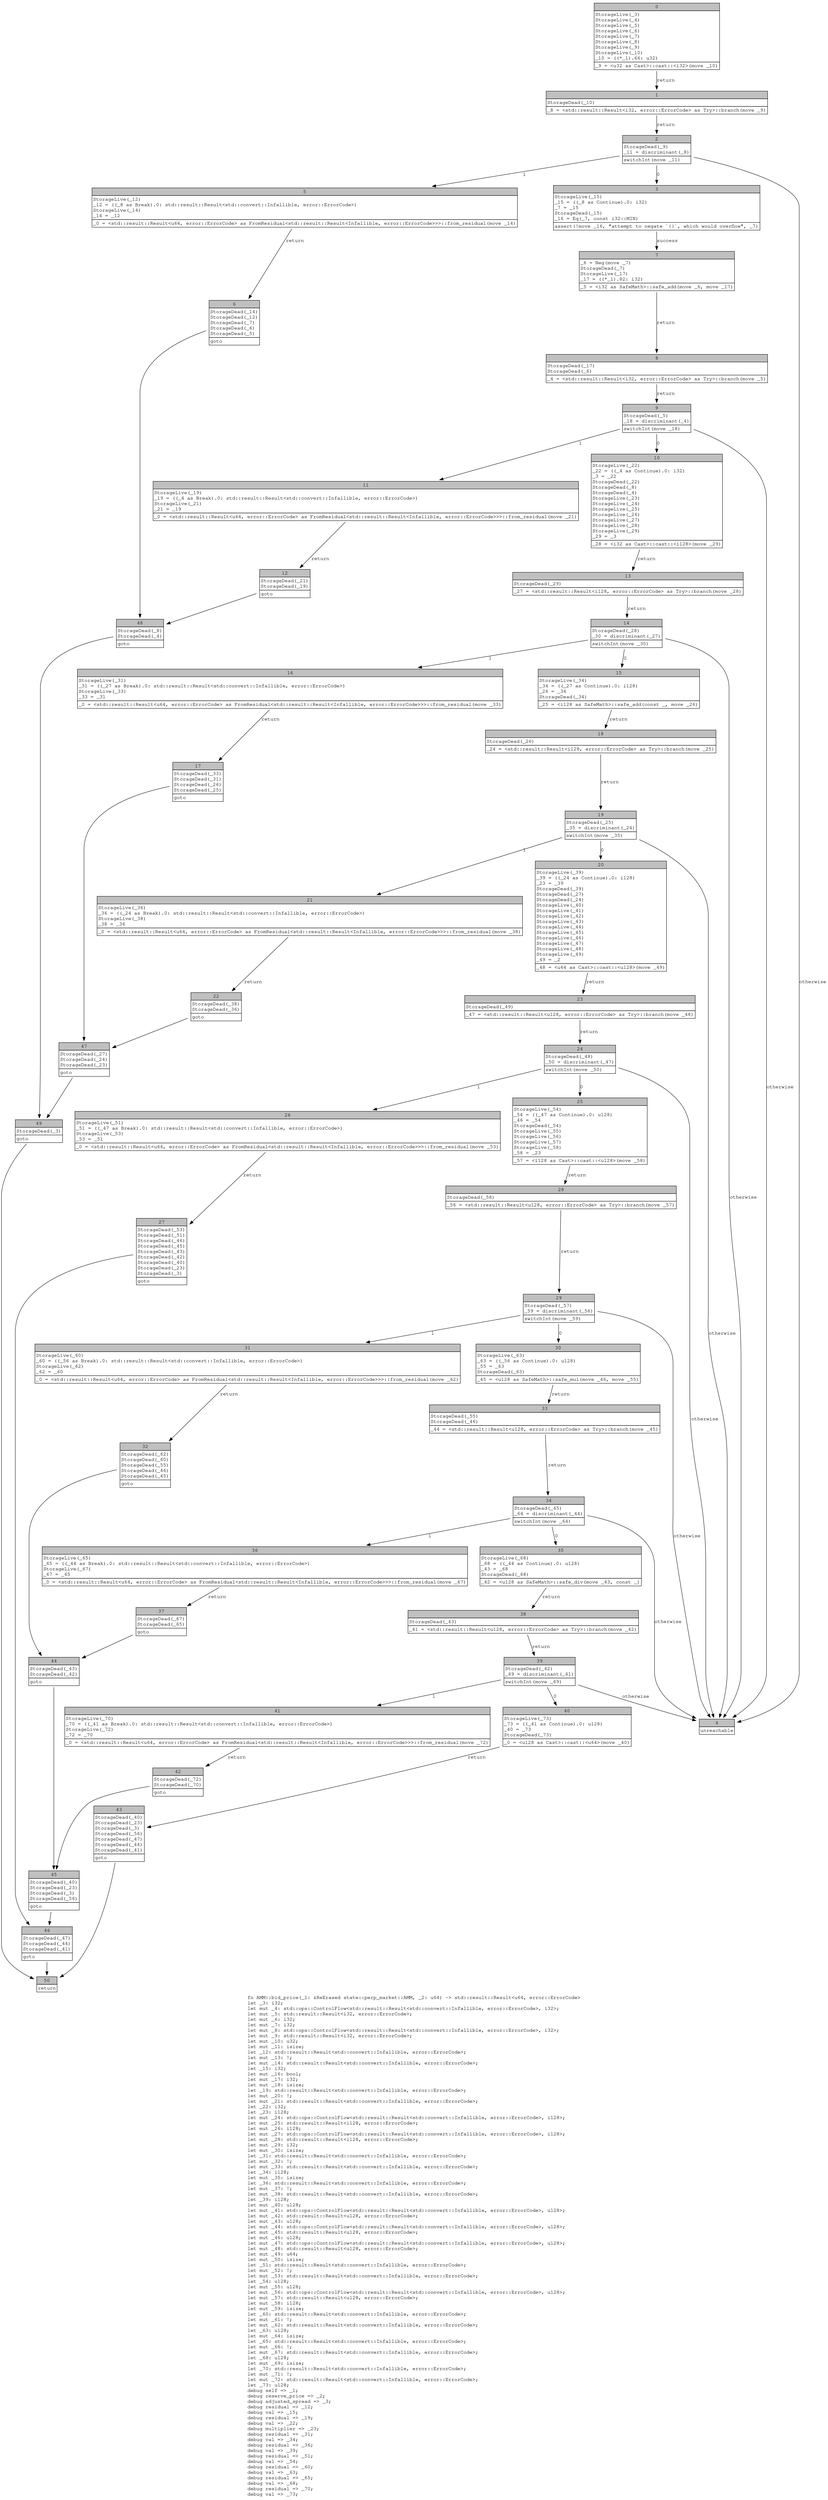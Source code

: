 digraph Mir_0_3834 {
    graph [fontname="Courier, monospace"];
    node [fontname="Courier, monospace"];
    edge [fontname="Courier, monospace"];
    label=<fn AMM::bid_price(_1: &amp;ReErased state::perp_market::AMM, _2: u64) -&gt; std::result::Result&lt;u64, error::ErrorCode&gt;<br align="left"/>let _3: i32;<br align="left"/>let mut _4: std::ops::ControlFlow&lt;std::result::Result&lt;std::convert::Infallible, error::ErrorCode&gt;, i32&gt;;<br align="left"/>let mut _5: std::result::Result&lt;i32, error::ErrorCode&gt;;<br align="left"/>let mut _6: i32;<br align="left"/>let mut _7: i32;<br align="left"/>let mut _8: std::ops::ControlFlow&lt;std::result::Result&lt;std::convert::Infallible, error::ErrorCode&gt;, i32&gt;;<br align="left"/>let mut _9: std::result::Result&lt;i32, error::ErrorCode&gt;;<br align="left"/>let mut _10: u32;<br align="left"/>let mut _11: isize;<br align="left"/>let _12: std::result::Result&lt;std::convert::Infallible, error::ErrorCode&gt;;<br align="left"/>let mut _13: !;<br align="left"/>let mut _14: std::result::Result&lt;std::convert::Infallible, error::ErrorCode&gt;;<br align="left"/>let _15: i32;<br align="left"/>let mut _16: bool;<br align="left"/>let mut _17: i32;<br align="left"/>let mut _18: isize;<br align="left"/>let _19: std::result::Result&lt;std::convert::Infallible, error::ErrorCode&gt;;<br align="left"/>let mut _20: !;<br align="left"/>let mut _21: std::result::Result&lt;std::convert::Infallible, error::ErrorCode&gt;;<br align="left"/>let _22: i32;<br align="left"/>let _23: i128;<br align="left"/>let mut _24: std::ops::ControlFlow&lt;std::result::Result&lt;std::convert::Infallible, error::ErrorCode&gt;, i128&gt;;<br align="left"/>let mut _25: std::result::Result&lt;i128, error::ErrorCode&gt;;<br align="left"/>let mut _26: i128;<br align="left"/>let mut _27: std::ops::ControlFlow&lt;std::result::Result&lt;std::convert::Infallible, error::ErrorCode&gt;, i128&gt;;<br align="left"/>let mut _28: std::result::Result&lt;i128, error::ErrorCode&gt;;<br align="left"/>let mut _29: i32;<br align="left"/>let mut _30: isize;<br align="left"/>let _31: std::result::Result&lt;std::convert::Infallible, error::ErrorCode&gt;;<br align="left"/>let mut _32: !;<br align="left"/>let mut _33: std::result::Result&lt;std::convert::Infallible, error::ErrorCode&gt;;<br align="left"/>let _34: i128;<br align="left"/>let mut _35: isize;<br align="left"/>let _36: std::result::Result&lt;std::convert::Infallible, error::ErrorCode&gt;;<br align="left"/>let mut _37: !;<br align="left"/>let mut _38: std::result::Result&lt;std::convert::Infallible, error::ErrorCode&gt;;<br align="left"/>let _39: i128;<br align="left"/>let mut _40: u128;<br align="left"/>let mut _41: std::ops::ControlFlow&lt;std::result::Result&lt;std::convert::Infallible, error::ErrorCode&gt;, u128&gt;;<br align="left"/>let mut _42: std::result::Result&lt;u128, error::ErrorCode&gt;;<br align="left"/>let mut _43: u128;<br align="left"/>let mut _44: std::ops::ControlFlow&lt;std::result::Result&lt;std::convert::Infallible, error::ErrorCode&gt;, u128&gt;;<br align="left"/>let mut _45: std::result::Result&lt;u128, error::ErrorCode&gt;;<br align="left"/>let mut _46: u128;<br align="left"/>let mut _47: std::ops::ControlFlow&lt;std::result::Result&lt;std::convert::Infallible, error::ErrorCode&gt;, u128&gt;;<br align="left"/>let mut _48: std::result::Result&lt;u128, error::ErrorCode&gt;;<br align="left"/>let mut _49: u64;<br align="left"/>let mut _50: isize;<br align="left"/>let _51: std::result::Result&lt;std::convert::Infallible, error::ErrorCode&gt;;<br align="left"/>let mut _52: !;<br align="left"/>let mut _53: std::result::Result&lt;std::convert::Infallible, error::ErrorCode&gt;;<br align="left"/>let _54: u128;<br align="left"/>let mut _55: u128;<br align="left"/>let mut _56: std::ops::ControlFlow&lt;std::result::Result&lt;std::convert::Infallible, error::ErrorCode&gt;, u128&gt;;<br align="left"/>let mut _57: std::result::Result&lt;u128, error::ErrorCode&gt;;<br align="left"/>let mut _58: i128;<br align="left"/>let mut _59: isize;<br align="left"/>let _60: std::result::Result&lt;std::convert::Infallible, error::ErrorCode&gt;;<br align="left"/>let mut _61: !;<br align="left"/>let mut _62: std::result::Result&lt;std::convert::Infallible, error::ErrorCode&gt;;<br align="left"/>let _63: u128;<br align="left"/>let mut _64: isize;<br align="left"/>let _65: std::result::Result&lt;std::convert::Infallible, error::ErrorCode&gt;;<br align="left"/>let mut _66: !;<br align="left"/>let mut _67: std::result::Result&lt;std::convert::Infallible, error::ErrorCode&gt;;<br align="left"/>let _68: u128;<br align="left"/>let mut _69: isize;<br align="left"/>let _70: std::result::Result&lt;std::convert::Infallible, error::ErrorCode&gt;;<br align="left"/>let mut _71: !;<br align="left"/>let mut _72: std::result::Result&lt;std::convert::Infallible, error::ErrorCode&gt;;<br align="left"/>let _73: u128;<br align="left"/>debug self =&gt; _1;<br align="left"/>debug reserve_price =&gt; _2;<br align="left"/>debug adjusted_spread =&gt; _3;<br align="left"/>debug residual =&gt; _12;<br align="left"/>debug val =&gt; _15;<br align="left"/>debug residual =&gt; _19;<br align="left"/>debug val =&gt; _22;<br align="left"/>debug multiplier =&gt; _23;<br align="left"/>debug residual =&gt; _31;<br align="left"/>debug val =&gt; _34;<br align="left"/>debug residual =&gt; _36;<br align="left"/>debug val =&gt; _39;<br align="left"/>debug residual =&gt; _51;<br align="left"/>debug val =&gt; _54;<br align="left"/>debug residual =&gt; _60;<br align="left"/>debug val =&gt; _63;<br align="left"/>debug residual =&gt; _65;<br align="left"/>debug val =&gt; _68;<br align="left"/>debug residual =&gt; _70;<br align="left"/>debug val =&gt; _73;<br align="left"/>>;
    bb0__0_3834 [shape="none", label=<<table border="0" cellborder="1" cellspacing="0"><tr><td bgcolor="gray" align="center" colspan="1">0</td></tr><tr><td align="left" balign="left">StorageLive(_3)<br/>StorageLive(_4)<br/>StorageLive(_5)<br/>StorageLive(_6)<br/>StorageLive(_7)<br/>StorageLive(_8)<br/>StorageLive(_9)<br/>StorageLive(_10)<br/>_10 = ((*_1).66: u32)<br/></td></tr><tr><td align="left">_9 = &lt;u32 as Cast&gt;::cast::&lt;i32&gt;(move _10)</td></tr></table>>];
    bb1__0_3834 [shape="none", label=<<table border="0" cellborder="1" cellspacing="0"><tr><td bgcolor="gray" align="center" colspan="1">1</td></tr><tr><td align="left" balign="left">StorageDead(_10)<br/></td></tr><tr><td align="left">_8 = &lt;std::result::Result&lt;i32, error::ErrorCode&gt; as Try&gt;::branch(move _9)</td></tr></table>>];
    bb2__0_3834 [shape="none", label=<<table border="0" cellborder="1" cellspacing="0"><tr><td bgcolor="gray" align="center" colspan="1">2</td></tr><tr><td align="left" balign="left">StorageDead(_9)<br/>_11 = discriminant(_8)<br/></td></tr><tr><td align="left">switchInt(move _11)</td></tr></table>>];
    bb3__0_3834 [shape="none", label=<<table border="0" cellborder="1" cellspacing="0"><tr><td bgcolor="gray" align="center" colspan="1">3</td></tr><tr><td align="left" balign="left">StorageLive(_15)<br/>_15 = ((_8 as Continue).0: i32)<br/>_7 = _15<br/>StorageDead(_15)<br/>_16 = Eq(_7, const i32::MIN)<br/></td></tr><tr><td align="left">assert(!move _16, &quot;attempt to negate `{}`, which would overflow&quot;, _7)</td></tr></table>>];
    bb4__0_3834 [shape="none", label=<<table border="0" cellborder="1" cellspacing="0"><tr><td bgcolor="gray" align="center" colspan="1">4</td></tr><tr><td align="left">unreachable</td></tr></table>>];
    bb5__0_3834 [shape="none", label=<<table border="0" cellborder="1" cellspacing="0"><tr><td bgcolor="gray" align="center" colspan="1">5</td></tr><tr><td align="left" balign="left">StorageLive(_12)<br/>_12 = ((_8 as Break).0: std::result::Result&lt;std::convert::Infallible, error::ErrorCode&gt;)<br/>StorageLive(_14)<br/>_14 = _12<br/></td></tr><tr><td align="left">_0 = &lt;std::result::Result&lt;u64, error::ErrorCode&gt; as FromResidual&lt;std::result::Result&lt;Infallible, error::ErrorCode&gt;&gt;&gt;::from_residual(move _14)</td></tr></table>>];
    bb6__0_3834 [shape="none", label=<<table border="0" cellborder="1" cellspacing="0"><tr><td bgcolor="gray" align="center" colspan="1">6</td></tr><tr><td align="left" balign="left">StorageDead(_14)<br/>StorageDead(_12)<br/>StorageDead(_7)<br/>StorageDead(_6)<br/>StorageDead(_5)<br/></td></tr><tr><td align="left">goto</td></tr></table>>];
    bb7__0_3834 [shape="none", label=<<table border="0" cellborder="1" cellspacing="0"><tr><td bgcolor="gray" align="center" colspan="1">7</td></tr><tr><td align="left" balign="left">_6 = Neg(move _7)<br/>StorageDead(_7)<br/>StorageLive(_17)<br/>_17 = ((*_1).82: i32)<br/></td></tr><tr><td align="left">_5 = &lt;i32 as SafeMath&gt;::safe_add(move _6, move _17)</td></tr></table>>];
    bb8__0_3834 [shape="none", label=<<table border="0" cellborder="1" cellspacing="0"><tr><td bgcolor="gray" align="center" colspan="1">8</td></tr><tr><td align="left" balign="left">StorageDead(_17)<br/>StorageDead(_6)<br/></td></tr><tr><td align="left">_4 = &lt;std::result::Result&lt;i32, error::ErrorCode&gt; as Try&gt;::branch(move _5)</td></tr></table>>];
    bb9__0_3834 [shape="none", label=<<table border="0" cellborder="1" cellspacing="0"><tr><td bgcolor="gray" align="center" colspan="1">9</td></tr><tr><td align="left" balign="left">StorageDead(_5)<br/>_18 = discriminant(_4)<br/></td></tr><tr><td align="left">switchInt(move _18)</td></tr></table>>];
    bb10__0_3834 [shape="none", label=<<table border="0" cellborder="1" cellspacing="0"><tr><td bgcolor="gray" align="center" colspan="1">10</td></tr><tr><td align="left" balign="left">StorageLive(_22)<br/>_22 = ((_4 as Continue).0: i32)<br/>_3 = _22<br/>StorageDead(_22)<br/>StorageDead(_8)<br/>StorageDead(_4)<br/>StorageLive(_23)<br/>StorageLive(_24)<br/>StorageLive(_25)<br/>StorageLive(_26)<br/>StorageLive(_27)<br/>StorageLive(_28)<br/>StorageLive(_29)<br/>_29 = _3<br/></td></tr><tr><td align="left">_28 = &lt;i32 as Cast&gt;::cast::&lt;i128&gt;(move _29)</td></tr></table>>];
    bb11__0_3834 [shape="none", label=<<table border="0" cellborder="1" cellspacing="0"><tr><td bgcolor="gray" align="center" colspan="1">11</td></tr><tr><td align="left" balign="left">StorageLive(_19)<br/>_19 = ((_4 as Break).0: std::result::Result&lt;std::convert::Infallible, error::ErrorCode&gt;)<br/>StorageLive(_21)<br/>_21 = _19<br/></td></tr><tr><td align="left">_0 = &lt;std::result::Result&lt;u64, error::ErrorCode&gt; as FromResidual&lt;std::result::Result&lt;Infallible, error::ErrorCode&gt;&gt;&gt;::from_residual(move _21)</td></tr></table>>];
    bb12__0_3834 [shape="none", label=<<table border="0" cellborder="1" cellspacing="0"><tr><td bgcolor="gray" align="center" colspan="1">12</td></tr><tr><td align="left" balign="left">StorageDead(_21)<br/>StorageDead(_19)<br/></td></tr><tr><td align="left">goto</td></tr></table>>];
    bb13__0_3834 [shape="none", label=<<table border="0" cellborder="1" cellspacing="0"><tr><td bgcolor="gray" align="center" colspan="1">13</td></tr><tr><td align="left" balign="left">StorageDead(_29)<br/></td></tr><tr><td align="left">_27 = &lt;std::result::Result&lt;i128, error::ErrorCode&gt; as Try&gt;::branch(move _28)</td></tr></table>>];
    bb14__0_3834 [shape="none", label=<<table border="0" cellborder="1" cellspacing="0"><tr><td bgcolor="gray" align="center" colspan="1">14</td></tr><tr><td align="left" balign="left">StorageDead(_28)<br/>_30 = discriminant(_27)<br/></td></tr><tr><td align="left">switchInt(move _30)</td></tr></table>>];
    bb15__0_3834 [shape="none", label=<<table border="0" cellborder="1" cellspacing="0"><tr><td bgcolor="gray" align="center" colspan="1">15</td></tr><tr><td align="left" balign="left">StorageLive(_34)<br/>_34 = ((_27 as Continue).0: i128)<br/>_26 = _34<br/>StorageDead(_34)<br/></td></tr><tr><td align="left">_25 = &lt;i128 as SafeMath&gt;::safe_add(const _, move _26)</td></tr></table>>];
    bb16__0_3834 [shape="none", label=<<table border="0" cellborder="1" cellspacing="0"><tr><td bgcolor="gray" align="center" colspan="1">16</td></tr><tr><td align="left" balign="left">StorageLive(_31)<br/>_31 = ((_27 as Break).0: std::result::Result&lt;std::convert::Infallible, error::ErrorCode&gt;)<br/>StorageLive(_33)<br/>_33 = _31<br/></td></tr><tr><td align="left">_0 = &lt;std::result::Result&lt;u64, error::ErrorCode&gt; as FromResidual&lt;std::result::Result&lt;Infallible, error::ErrorCode&gt;&gt;&gt;::from_residual(move _33)</td></tr></table>>];
    bb17__0_3834 [shape="none", label=<<table border="0" cellborder="1" cellspacing="0"><tr><td bgcolor="gray" align="center" colspan="1">17</td></tr><tr><td align="left" balign="left">StorageDead(_33)<br/>StorageDead(_31)<br/>StorageDead(_26)<br/>StorageDead(_25)<br/></td></tr><tr><td align="left">goto</td></tr></table>>];
    bb18__0_3834 [shape="none", label=<<table border="0" cellborder="1" cellspacing="0"><tr><td bgcolor="gray" align="center" colspan="1">18</td></tr><tr><td align="left" balign="left">StorageDead(_26)<br/></td></tr><tr><td align="left">_24 = &lt;std::result::Result&lt;i128, error::ErrorCode&gt; as Try&gt;::branch(move _25)</td></tr></table>>];
    bb19__0_3834 [shape="none", label=<<table border="0" cellborder="1" cellspacing="0"><tr><td bgcolor="gray" align="center" colspan="1">19</td></tr><tr><td align="left" balign="left">StorageDead(_25)<br/>_35 = discriminant(_24)<br/></td></tr><tr><td align="left">switchInt(move _35)</td></tr></table>>];
    bb20__0_3834 [shape="none", label=<<table border="0" cellborder="1" cellspacing="0"><tr><td bgcolor="gray" align="center" colspan="1">20</td></tr><tr><td align="left" balign="left">StorageLive(_39)<br/>_39 = ((_24 as Continue).0: i128)<br/>_23 = _39<br/>StorageDead(_39)<br/>StorageDead(_27)<br/>StorageDead(_24)<br/>StorageLive(_40)<br/>StorageLive(_41)<br/>StorageLive(_42)<br/>StorageLive(_43)<br/>StorageLive(_44)<br/>StorageLive(_45)<br/>StorageLive(_46)<br/>StorageLive(_47)<br/>StorageLive(_48)<br/>StorageLive(_49)<br/>_49 = _2<br/></td></tr><tr><td align="left">_48 = &lt;u64 as Cast&gt;::cast::&lt;u128&gt;(move _49)</td></tr></table>>];
    bb21__0_3834 [shape="none", label=<<table border="0" cellborder="1" cellspacing="0"><tr><td bgcolor="gray" align="center" colspan="1">21</td></tr><tr><td align="left" balign="left">StorageLive(_36)<br/>_36 = ((_24 as Break).0: std::result::Result&lt;std::convert::Infallible, error::ErrorCode&gt;)<br/>StorageLive(_38)<br/>_38 = _36<br/></td></tr><tr><td align="left">_0 = &lt;std::result::Result&lt;u64, error::ErrorCode&gt; as FromResidual&lt;std::result::Result&lt;Infallible, error::ErrorCode&gt;&gt;&gt;::from_residual(move _38)</td></tr></table>>];
    bb22__0_3834 [shape="none", label=<<table border="0" cellborder="1" cellspacing="0"><tr><td bgcolor="gray" align="center" colspan="1">22</td></tr><tr><td align="left" balign="left">StorageDead(_38)<br/>StorageDead(_36)<br/></td></tr><tr><td align="left">goto</td></tr></table>>];
    bb23__0_3834 [shape="none", label=<<table border="0" cellborder="1" cellspacing="0"><tr><td bgcolor="gray" align="center" colspan="1">23</td></tr><tr><td align="left" balign="left">StorageDead(_49)<br/></td></tr><tr><td align="left">_47 = &lt;std::result::Result&lt;u128, error::ErrorCode&gt; as Try&gt;::branch(move _48)</td></tr></table>>];
    bb24__0_3834 [shape="none", label=<<table border="0" cellborder="1" cellspacing="0"><tr><td bgcolor="gray" align="center" colspan="1">24</td></tr><tr><td align="left" balign="left">StorageDead(_48)<br/>_50 = discriminant(_47)<br/></td></tr><tr><td align="left">switchInt(move _50)</td></tr></table>>];
    bb25__0_3834 [shape="none", label=<<table border="0" cellborder="1" cellspacing="0"><tr><td bgcolor="gray" align="center" colspan="1">25</td></tr><tr><td align="left" balign="left">StorageLive(_54)<br/>_54 = ((_47 as Continue).0: u128)<br/>_46 = _54<br/>StorageDead(_54)<br/>StorageLive(_55)<br/>StorageLive(_56)<br/>StorageLive(_57)<br/>StorageLive(_58)<br/>_58 = _23<br/></td></tr><tr><td align="left">_57 = &lt;i128 as Cast&gt;::cast::&lt;u128&gt;(move _58)</td></tr></table>>];
    bb26__0_3834 [shape="none", label=<<table border="0" cellborder="1" cellspacing="0"><tr><td bgcolor="gray" align="center" colspan="1">26</td></tr><tr><td align="left" balign="left">StorageLive(_51)<br/>_51 = ((_47 as Break).0: std::result::Result&lt;std::convert::Infallible, error::ErrorCode&gt;)<br/>StorageLive(_53)<br/>_53 = _51<br/></td></tr><tr><td align="left">_0 = &lt;std::result::Result&lt;u64, error::ErrorCode&gt; as FromResidual&lt;std::result::Result&lt;Infallible, error::ErrorCode&gt;&gt;&gt;::from_residual(move _53)</td></tr></table>>];
    bb27__0_3834 [shape="none", label=<<table border="0" cellborder="1" cellspacing="0"><tr><td bgcolor="gray" align="center" colspan="1">27</td></tr><tr><td align="left" balign="left">StorageDead(_53)<br/>StorageDead(_51)<br/>StorageDead(_46)<br/>StorageDead(_45)<br/>StorageDead(_43)<br/>StorageDead(_42)<br/>StorageDead(_40)<br/>StorageDead(_23)<br/>StorageDead(_3)<br/></td></tr><tr><td align="left">goto</td></tr></table>>];
    bb28__0_3834 [shape="none", label=<<table border="0" cellborder="1" cellspacing="0"><tr><td bgcolor="gray" align="center" colspan="1">28</td></tr><tr><td align="left" balign="left">StorageDead(_58)<br/></td></tr><tr><td align="left">_56 = &lt;std::result::Result&lt;u128, error::ErrorCode&gt; as Try&gt;::branch(move _57)</td></tr></table>>];
    bb29__0_3834 [shape="none", label=<<table border="0" cellborder="1" cellspacing="0"><tr><td bgcolor="gray" align="center" colspan="1">29</td></tr><tr><td align="left" balign="left">StorageDead(_57)<br/>_59 = discriminant(_56)<br/></td></tr><tr><td align="left">switchInt(move _59)</td></tr></table>>];
    bb30__0_3834 [shape="none", label=<<table border="0" cellborder="1" cellspacing="0"><tr><td bgcolor="gray" align="center" colspan="1">30</td></tr><tr><td align="left" balign="left">StorageLive(_63)<br/>_63 = ((_56 as Continue).0: u128)<br/>_55 = _63<br/>StorageDead(_63)<br/></td></tr><tr><td align="left">_45 = &lt;u128 as SafeMath&gt;::safe_mul(move _46, move _55)</td></tr></table>>];
    bb31__0_3834 [shape="none", label=<<table border="0" cellborder="1" cellspacing="0"><tr><td bgcolor="gray" align="center" colspan="1">31</td></tr><tr><td align="left" balign="left">StorageLive(_60)<br/>_60 = ((_56 as Break).0: std::result::Result&lt;std::convert::Infallible, error::ErrorCode&gt;)<br/>StorageLive(_62)<br/>_62 = _60<br/></td></tr><tr><td align="left">_0 = &lt;std::result::Result&lt;u64, error::ErrorCode&gt; as FromResidual&lt;std::result::Result&lt;Infallible, error::ErrorCode&gt;&gt;&gt;::from_residual(move _62)</td></tr></table>>];
    bb32__0_3834 [shape="none", label=<<table border="0" cellborder="1" cellspacing="0"><tr><td bgcolor="gray" align="center" colspan="1">32</td></tr><tr><td align="left" balign="left">StorageDead(_62)<br/>StorageDead(_60)<br/>StorageDead(_55)<br/>StorageDead(_46)<br/>StorageDead(_45)<br/></td></tr><tr><td align="left">goto</td></tr></table>>];
    bb33__0_3834 [shape="none", label=<<table border="0" cellborder="1" cellspacing="0"><tr><td bgcolor="gray" align="center" colspan="1">33</td></tr><tr><td align="left" balign="left">StorageDead(_55)<br/>StorageDead(_46)<br/></td></tr><tr><td align="left">_44 = &lt;std::result::Result&lt;u128, error::ErrorCode&gt; as Try&gt;::branch(move _45)</td></tr></table>>];
    bb34__0_3834 [shape="none", label=<<table border="0" cellborder="1" cellspacing="0"><tr><td bgcolor="gray" align="center" colspan="1">34</td></tr><tr><td align="left" balign="left">StorageDead(_45)<br/>_64 = discriminant(_44)<br/></td></tr><tr><td align="left">switchInt(move _64)</td></tr></table>>];
    bb35__0_3834 [shape="none", label=<<table border="0" cellborder="1" cellspacing="0"><tr><td bgcolor="gray" align="center" colspan="1">35</td></tr><tr><td align="left" balign="left">StorageLive(_68)<br/>_68 = ((_44 as Continue).0: u128)<br/>_43 = _68<br/>StorageDead(_68)<br/></td></tr><tr><td align="left">_42 = &lt;u128 as SafeMath&gt;::safe_div(move _43, const _)</td></tr></table>>];
    bb36__0_3834 [shape="none", label=<<table border="0" cellborder="1" cellspacing="0"><tr><td bgcolor="gray" align="center" colspan="1">36</td></tr><tr><td align="left" balign="left">StorageLive(_65)<br/>_65 = ((_44 as Break).0: std::result::Result&lt;std::convert::Infallible, error::ErrorCode&gt;)<br/>StorageLive(_67)<br/>_67 = _65<br/></td></tr><tr><td align="left">_0 = &lt;std::result::Result&lt;u64, error::ErrorCode&gt; as FromResidual&lt;std::result::Result&lt;Infallible, error::ErrorCode&gt;&gt;&gt;::from_residual(move _67)</td></tr></table>>];
    bb37__0_3834 [shape="none", label=<<table border="0" cellborder="1" cellspacing="0"><tr><td bgcolor="gray" align="center" colspan="1">37</td></tr><tr><td align="left" balign="left">StorageDead(_67)<br/>StorageDead(_65)<br/></td></tr><tr><td align="left">goto</td></tr></table>>];
    bb38__0_3834 [shape="none", label=<<table border="0" cellborder="1" cellspacing="0"><tr><td bgcolor="gray" align="center" colspan="1">38</td></tr><tr><td align="left" balign="left">StorageDead(_43)<br/></td></tr><tr><td align="left">_41 = &lt;std::result::Result&lt;u128, error::ErrorCode&gt; as Try&gt;::branch(move _42)</td></tr></table>>];
    bb39__0_3834 [shape="none", label=<<table border="0" cellborder="1" cellspacing="0"><tr><td bgcolor="gray" align="center" colspan="1">39</td></tr><tr><td align="left" balign="left">StorageDead(_42)<br/>_69 = discriminant(_41)<br/></td></tr><tr><td align="left">switchInt(move _69)</td></tr></table>>];
    bb40__0_3834 [shape="none", label=<<table border="0" cellborder="1" cellspacing="0"><tr><td bgcolor="gray" align="center" colspan="1">40</td></tr><tr><td align="left" balign="left">StorageLive(_73)<br/>_73 = ((_41 as Continue).0: u128)<br/>_40 = _73<br/>StorageDead(_73)<br/></td></tr><tr><td align="left">_0 = &lt;u128 as Cast&gt;::cast::&lt;u64&gt;(move _40)</td></tr></table>>];
    bb41__0_3834 [shape="none", label=<<table border="0" cellborder="1" cellspacing="0"><tr><td bgcolor="gray" align="center" colspan="1">41</td></tr><tr><td align="left" balign="left">StorageLive(_70)<br/>_70 = ((_41 as Break).0: std::result::Result&lt;std::convert::Infallible, error::ErrorCode&gt;)<br/>StorageLive(_72)<br/>_72 = _70<br/></td></tr><tr><td align="left">_0 = &lt;std::result::Result&lt;u64, error::ErrorCode&gt; as FromResidual&lt;std::result::Result&lt;Infallible, error::ErrorCode&gt;&gt;&gt;::from_residual(move _72)</td></tr></table>>];
    bb42__0_3834 [shape="none", label=<<table border="0" cellborder="1" cellspacing="0"><tr><td bgcolor="gray" align="center" colspan="1">42</td></tr><tr><td align="left" balign="left">StorageDead(_72)<br/>StorageDead(_70)<br/></td></tr><tr><td align="left">goto</td></tr></table>>];
    bb43__0_3834 [shape="none", label=<<table border="0" cellborder="1" cellspacing="0"><tr><td bgcolor="gray" align="center" colspan="1">43</td></tr><tr><td align="left" balign="left">StorageDead(_40)<br/>StorageDead(_23)<br/>StorageDead(_3)<br/>StorageDead(_56)<br/>StorageDead(_47)<br/>StorageDead(_44)<br/>StorageDead(_41)<br/></td></tr><tr><td align="left">goto</td></tr></table>>];
    bb44__0_3834 [shape="none", label=<<table border="0" cellborder="1" cellspacing="0"><tr><td bgcolor="gray" align="center" colspan="1">44</td></tr><tr><td align="left" balign="left">StorageDead(_43)<br/>StorageDead(_42)<br/></td></tr><tr><td align="left">goto</td></tr></table>>];
    bb45__0_3834 [shape="none", label=<<table border="0" cellborder="1" cellspacing="0"><tr><td bgcolor="gray" align="center" colspan="1">45</td></tr><tr><td align="left" balign="left">StorageDead(_40)<br/>StorageDead(_23)<br/>StorageDead(_3)<br/>StorageDead(_56)<br/></td></tr><tr><td align="left">goto</td></tr></table>>];
    bb46__0_3834 [shape="none", label=<<table border="0" cellborder="1" cellspacing="0"><tr><td bgcolor="gray" align="center" colspan="1">46</td></tr><tr><td align="left" balign="left">StorageDead(_47)<br/>StorageDead(_44)<br/>StorageDead(_41)<br/></td></tr><tr><td align="left">goto</td></tr></table>>];
    bb47__0_3834 [shape="none", label=<<table border="0" cellborder="1" cellspacing="0"><tr><td bgcolor="gray" align="center" colspan="1">47</td></tr><tr><td align="left" balign="left">StorageDead(_27)<br/>StorageDead(_24)<br/>StorageDead(_23)<br/></td></tr><tr><td align="left">goto</td></tr></table>>];
    bb48__0_3834 [shape="none", label=<<table border="0" cellborder="1" cellspacing="0"><tr><td bgcolor="gray" align="center" colspan="1">48</td></tr><tr><td align="left" balign="left">StorageDead(_8)<br/>StorageDead(_4)<br/></td></tr><tr><td align="left">goto</td></tr></table>>];
    bb49__0_3834 [shape="none", label=<<table border="0" cellborder="1" cellspacing="0"><tr><td bgcolor="gray" align="center" colspan="1">49</td></tr><tr><td align="left" balign="left">StorageDead(_3)<br/></td></tr><tr><td align="left">goto</td></tr></table>>];
    bb50__0_3834 [shape="none", label=<<table border="0" cellborder="1" cellspacing="0"><tr><td bgcolor="gray" align="center" colspan="1">50</td></tr><tr><td align="left">return</td></tr></table>>];
    bb0__0_3834 -> bb1__0_3834 [label="return"];
    bb1__0_3834 -> bb2__0_3834 [label="return"];
    bb2__0_3834 -> bb3__0_3834 [label="0"];
    bb2__0_3834 -> bb5__0_3834 [label="1"];
    bb2__0_3834 -> bb4__0_3834 [label="otherwise"];
    bb3__0_3834 -> bb7__0_3834 [label="success"];
    bb5__0_3834 -> bb6__0_3834 [label="return"];
    bb6__0_3834 -> bb48__0_3834 [label=""];
    bb7__0_3834 -> bb8__0_3834 [label="return"];
    bb8__0_3834 -> bb9__0_3834 [label="return"];
    bb9__0_3834 -> bb10__0_3834 [label="0"];
    bb9__0_3834 -> bb11__0_3834 [label="1"];
    bb9__0_3834 -> bb4__0_3834 [label="otherwise"];
    bb10__0_3834 -> bb13__0_3834 [label="return"];
    bb11__0_3834 -> bb12__0_3834 [label="return"];
    bb12__0_3834 -> bb48__0_3834 [label=""];
    bb13__0_3834 -> bb14__0_3834 [label="return"];
    bb14__0_3834 -> bb15__0_3834 [label="0"];
    bb14__0_3834 -> bb16__0_3834 [label="1"];
    bb14__0_3834 -> bb4__0_3834 [label="otherwise"];
    bb15__0_3834 -> bb18__0_3834 [label="return"];
    bb16__0_3834 -> bb17__0_3834 [label="return"];
    bb17__0_3834 -> bb47__0_3834 [label=""];
    bb18__0_3834 -> bb19__0_3834 [label="return"];
    bb19__0_3834 -> bb20__0_3834 [label="0"];
    bb19__0_3834 -> bb21__0_3834 [label="1"];
    bb19__0_3834 -> bb4__0_3834 [label="otherwise"];
    bb20__0_3834 -> bb23__0_3834 [label="return"];
    bb21__0_3834 -> bb22__0_3834 [label="return"];
    bb22__0_3834 -> bb47__0_3834 [label=""];
    bb23__0_3834 -> bb24__0_3834 [label="return"];
    bb24__0_3834 -> bb25__0_3834 [label="0"];
    bb24__0_3834 -> bb26__0_3834 [label="1"];
    bb24__0_3834 -> bb4__0_3834 [label="otherwise"];
    bb25__0_3834 -> bb28__0_3834 [label="return"];
    bb26__0_3834 -> bb27__0_3834 [label="return"];
    bb27__0_3834 -> bb46__0_3834 [label=""];
    bb28__0_3834 -> bb29__0_3834 [label="return"];
    bb29__0_3834 -> bb30__0_3834 [label="0"];
    bb29__0_3834 -> bb31__0_3834 [label="1"];
    bb29__0_3834 -> bb4__0_3834 [label="otherwise"];
    bb30__0_3834 -> bb33__0_3834 [label="return"];
    bb31__0_3834 -> bb32__0_3834 [label="return"];
    bb32__0_3834 -> bb44__0_3834 [label=""];
    bb33__0_3834 -> bb34__0_3834 [label="return"];
    bb34__0_3834 -> bb35__0_3834 [label="0"];
    bb34__0_3834 -> bb36__0_3834 [label="1"];
    bb34__0_3834 -> bb4__0_3834 [label="otherwise"];
    bb35__0_3834 -> bb38__0_3834 [label="return"];
    bb36__0_3834 -> bb37__0_3834 [label="return"];
    bb37__0_3834 -> bb44__0_3834 [label=""];
    bb38__0_3834 -> bb39__0_3834 [label="return"];
    bb39__0_3834 -> bb40__0_3834 [label="0"];
    bb39__0_3834 -> bb41__0_3834 [label="1"];
    bb39__0_3834 -> bb4__0_3834 [label="otherwise"];
    bb40__0_3834 -> bb43__0_3834 [label="return"];
    bb41__0_3834 -> bb42__0_3834 [label="return"];
    bb42__0_3834 -> bb45__0_3834 [label=""];
    bb43__0_3834 -> bb50__0_3834 [label=""];
    bb44__0_3834 -> bb45__0_3834 [label=""];
    bb45__0_3834 -> bb46__0_3834 [label=""];
    bb46__0_3834 -> bb50__0_3834 [label=""];
    bb47__0_3834 -> bb49__0_3834 [label=""];
    bb48__0_3834 -> bb49__0_3834 [label=""];
    bb49__0_3834 -> bb50__0_3834 [label=""];
}
